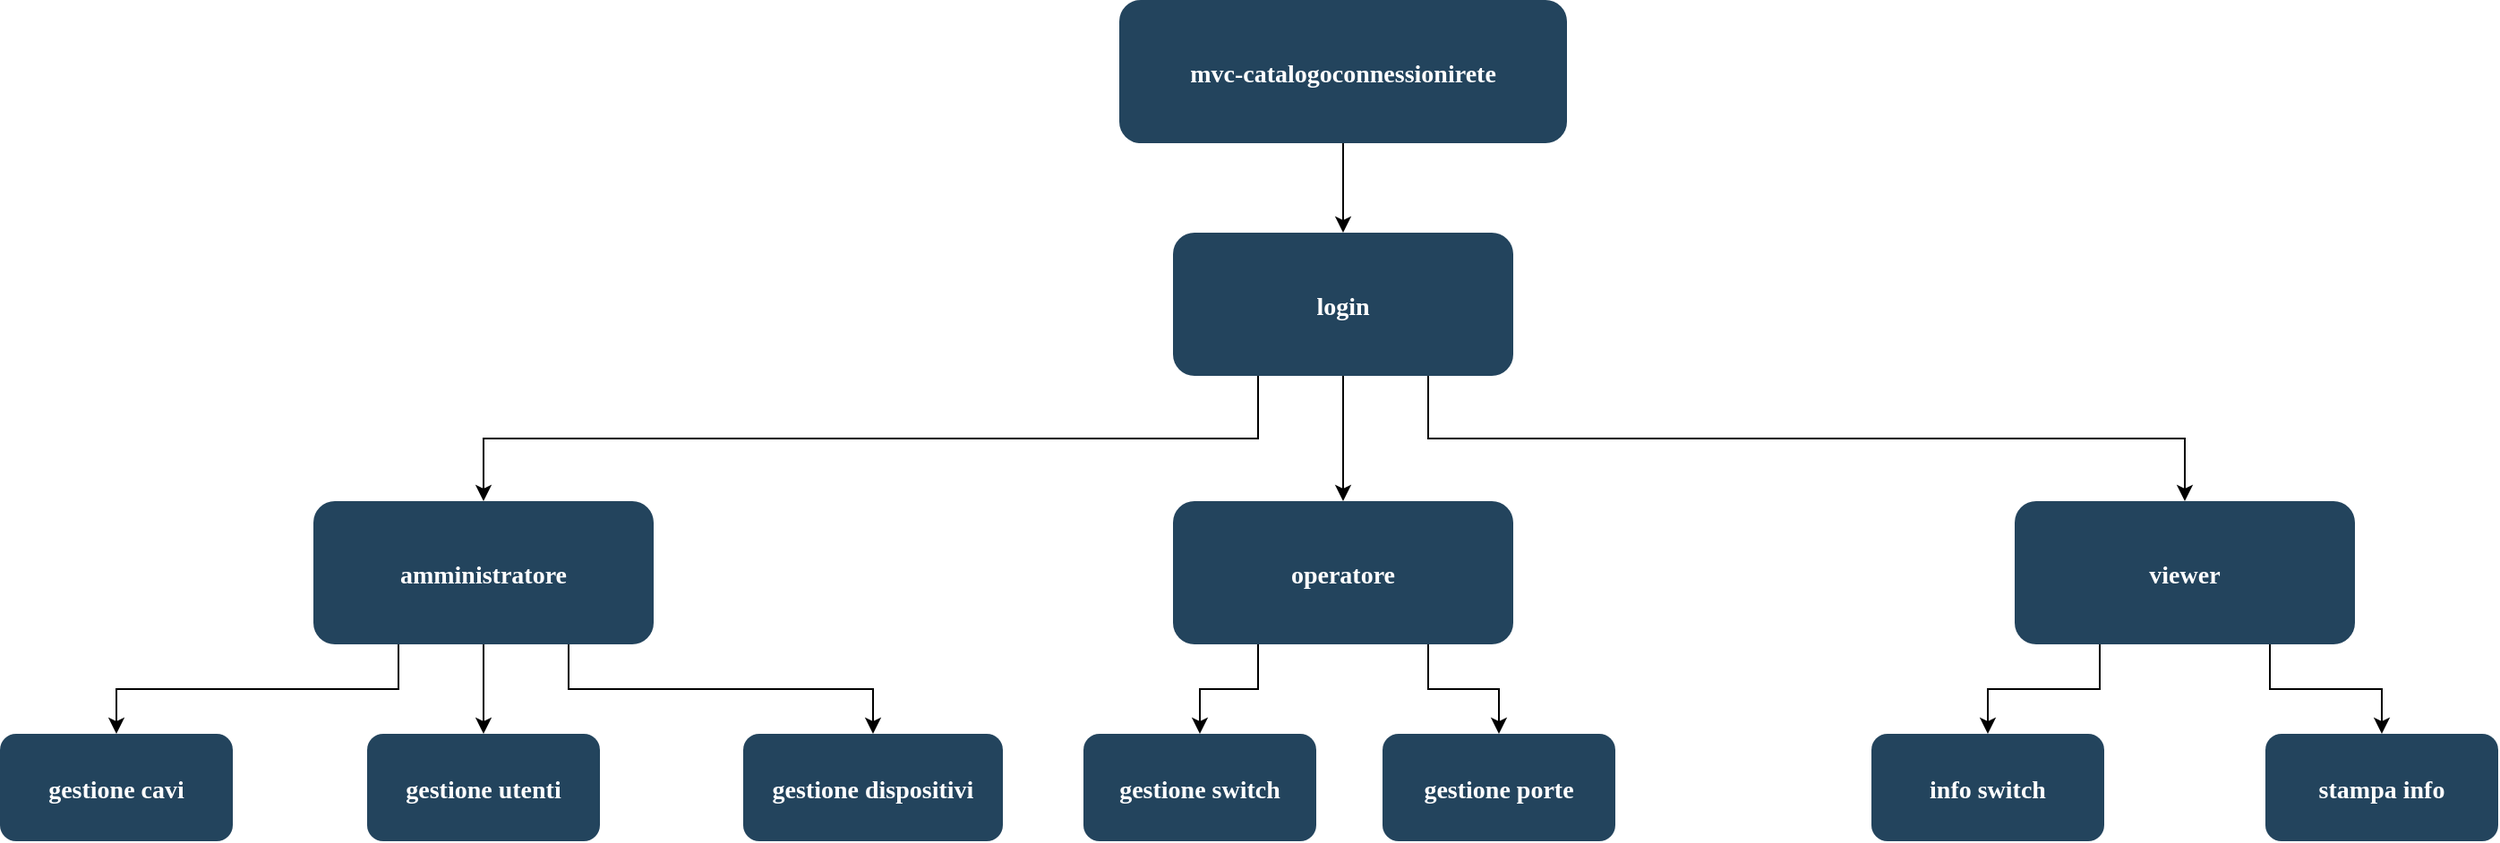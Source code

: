<mxfile version="14.0.4" type="device"><diagram name="Page-1" id="2c0d36ab-eaac-3732-788b-9136903baeff"><mxGraphModel dx="2031" dy="1019" grid="1" gridSize="10" guides="1" tooltips="1" connect="1" arrows="1" fold="1" page="1" pageScale="1.5" pageWidth="1169" pageHeight="827" background="#ffffff" math="0" shadow="0"><root><mxCell id="0"/><mxCell id="1" parent="0"/><mxCell id="00ARk8sP09lFQZ3-LfVc-123" style="edgeStyle=orthogonalEdgeStyle;rounded=0;orthogonalLoop=1;jettySize=auto;html=1;exitX=0.5;exitY=1;exitDx=0;exitDy=0;" edge="1" parent="1" source="2" target="10"><mxGeometry relative="1" as="geometry"/></mxCell><mxCell id="2" value="mvc-catalogoconnessionirete" style="rounded=1;fillColor=#23445D;gradientColor=none;strokeColor=none;fontColor=#FFFFFF;fontStyle=1;fontFamily=Tahoma;fontSize=14" parent="1" vertex="1"><mxGeometry x="730" y="110" width="250" height="80" as="geometry"/></mxCell><mxCell id="00ARk8sP09lFQZ3-LfVc-137" style="edgeStyle=orthogonalEdgeStyle;rounded=0;orthogonalLoop=1;jettySize=auto;html=1;exitX=0.25;exitY=1;exitDx=0;exitDy=0;entryX=0.5;entryY=0;entryDx=0;entryDy=0;" edge="1" parent="1" source="4" target="00ARk8sP09lFQZ3-LfVc-135"><mxGeometry relative="1" as="geometry"/></mxCell><mxCell id="00ARk8sP09lFQZ3-LfVc-138" style="edgeStyle=orthogonalEdgeStyle;rounded=0;orthogonalLoop=1;jettySize=auto;html=1;exitX=0.75;exitY=1;exitDx=0;exitDy=0;" edge="1" parent="1" source="4" target="00ARk8sP09lFQZ3-LfVc-136"><mxGeometry relative="1" as="geometry"/></mxCell><mxCell id="4" value="viewer" style="rounded=1;fillColor=#23445D;gradientColor=none;strokeColor=none;fontColor=#FFFFFF;fontStyle=1;fontFamily=Tahoma;fontSize=14" parent="1" vertex="1"><mxGeometry x="1230.0" y="390" width="190" height="80" as="geometry"/></mxCell><mxCell id="00ARk8sP09lFQZ3-LfVc-124" style="edgeStyle=orthogonalEdgeStyle;rounded=0;orthogonalLoop=1;jettySize=auto;html=1;exitX=0.5;exitY=1;exitDx=0;exitDy=0;entryX=0.5;entryY=0;entryDx=0;entryDy=0;" edge="1" parent="1" source="10" target="12"><mxGeometry relative="1" as="geometry"/></mxCell><mxCell id="00ARk8sP09lFQZ3-LfVc-125" style="edgeStyle=orthogonalEdgeStyle;rounded=0;orthogonalLoop=1;jettySize=auto;html=1;exitX=0.25;exitY=1;exitDx=0;exitDy=0;entryX=0.5;entryY=0;entryDx=0;entryDy=0;" edge="1" parent="1" source="10" target="13"><mxGeometry relative="1" as="geometry"/></mxCell><mxCell id="00ARk8sP09lFQZ3-LfVc-126" style="edgeStyle=orthogonalEdgeStyle;rounded=0;orthogonalLoop=1;jettySize=auto;html=1;exitX=0.75;exitY=1;exitDx=0;exitDy=0;entryX=0.5;entryY=0;entryDx=0;entryDy=0;" edge="1" parent="1" source="10" target="4"><mxGeometry relative="1" as="geometry"/></mxCell><mxCell id="10" value="login" style="rounded=1;fillColor=#23445D;gradientColor=none;strokeColor=none;fontColor=#FFFFFF;fontStyle=1;fontFamily=Tahoma;fontSize=14" parent="1" vertex="1"><mxGeometry x="760" y="240" width="190" height="80" as="geometry"/></mxCell><mxCell id="00ARk8sP09lFQZ3-LfVc-133" style="edgeStyle=orthogonalEdgeStyle;rounded=0;orthogonalLoop=1;jettySize=auto;html=1;exitX=0.25;exitY=1;exitDx=0;exitDy=0;entryX=0.5;entryY=0;entryDx=0;entryDy=0;" edge="1" parent="1" source="12" target="00ARk8sP09lFQZ3-LfVc-130"><mxGeometry relative="1" as="geometry"/></mxCell><mxCell id="00ARk8sP09lFQZ3-LfVc-134" style="edgeStyle=orthogonalEdgeStyle;rounded=0;orthogonalLoop=1;jettySize=auto;html=1;exitX=0.75;exitY=1;exitDx=0;exitDy=0;entryX=0.5;entryY=0;entryDx=0;entryDy=0;" edge="1" parent="1" source="12" target="00ARk8sP09lFQZ3-LfVc-132"><mxGeometry relative="1" as="geometry"/></mxCell><mxCell id="12" value="operatore" style="rounded=1;fillColor=#23445D;gradientColor=none;strokeColor=none;fontColor=#FFFFFF;fontStyle=1;fontFamily=Tahoma;fontSize=14" parent="1" vertex="1"><mxGeometry x="760.0" y="390" width="190" height="80" as="geometry"/></mxCell><mxCell id="00ARk8sP09lFQZ3-LfVc-127" style="edgeStyle=orthogonalEdgeStyle;rounded=0;orthogonalLoop=1;jettySize=auto;html=1;exitX=0.25;exitY=1;exitDx=0;exitDy=0;entryX=0.5;entryY=0;entryDx=0;entryDy=0;" edge="1" parent="1" source="13" target="16"><mxGeometry relative="1" as="geometry"/></mxCell><mxCell id="00ARk8sP09lFQZ3-LfVc-128" style="edgeStyle=orthogonalEdgeStyle;rounded=0;orthogonalLoop=1;jettySize=auto;html=1;exitX=0.5;exitY=1;exitDx=0;exitDy=0;entryX=0.5;entryY=0;entryDx=0;entryDy=0;" edge="1" parent="1" source="13" target="15"><mxGeometry relative="1" as="geometry"/></mxCell><mxCell id="00ARk8sP09lFQZ3-LfVc-129" style="edgeStyle=orthogonalEdgeStyle;rounded=0;orthogonalLoop=1;jettySize=auto;html=1;exitX=0.75;exitY=1;exitDx=0;exitDy=0;" edge="1" parent="1" source="13" target="17"><mxGeometry relative="1" as="geometry"/></mxCell><mxCell id="13" value="amministratore" style="rounded=1;fillColor=#23445D;gradientColor=none;strokeColor=none;fontColor=#FFFFFF;fontStyle=1;fontFamily=Tahoma;fontSize=14" parent="1" vertex="1"><mxGeometry x="280" y="390" width="190" height="80" as="geometry"/></mxCell><mxCell id="15" value="gestione utenti" style="rounded=1;fillColor=#23445D;gradientColor=none;strokeColor=none;fontColor=#FFFFFF;fontStyle=1;fontFamily=Tahoma;fontSize=14" parent="1" vertex="1"><mxGeometry x="310" y="520" width="130" height="60" as="geometry"/></mxCell><mxCell id="16" value="gestione cavi" style="rounded=1;fillColor=#23445D;gradientColor=none;strokeColor=none;fontColor=#FFFFFF;fontStyle=1;fontFamily=Tahoma;fontSize=14" parent="1" vertex="1"><mxGeometry x="105" y="520" width="130" height="60" as="geometry"/></mxCell><mxCell id="17" value="gestione dispositivi" style="rounded=1;fillColor=#23445D;gradientColor=none;strokeColor=none;fontColor=#FFFFFF;fontStyle=1;fontFamily=Tahoma;fontSize=14" parent="1" vertex="1"><mxGeometry x="520" y="520" width="145" height="60" as="geometry"/></mxCell><mxCell id="00ARk8sP09lFQZ3-LfVc-130" value="gestione switch" style="rounded=1;fillColor=#23445D;gradientColor=none;strokeColor=none;fontColor=#FFFFFF;fontStyle=1;fontFamily=Tahoma;fontSize=14" vertex="1" parent="1"><mxGeometry x="710" y="520" width="130" height="60" as="geometry"/></mxCell><mxCell id="00ARk8sP09lFQZ3-LfVc-132" value="gestione porte" style="rounded=1;fillColor=#23445D;gradientColor=none;strokeColor=none;fontColor=#FFFFFF;fontStyle=1;fontFamily=Tahoma;fontSize=14" vertex="1" parent="1"><mxGeometry x="877" y="520" width="130" height="60" as="geometry"/></mxCell><mxCell id="00ARk8sP09lFQZ3-LfVc-135" value="info switch" style="rounded=1;fillColor=#23445D;gradientColor=none;strokeColor=none;fontColor=#FFFFFF;fontStyle=1;fontFamily=Tahoma;fontSize=14" vertex="1" parent="1"><mxGeometry x="1150" y="520" width="130" height="60" as="geometry"/></mxCell><mxCell id="00ARk8sP09lFQZ3-LfVc-136" value="stampa info" style="rounded=1;fillColor=#23445D;gradientColor=none;strokeColor=none;fontColor=#FFFFFF;fontStyle=1;fontFamily=Tahoma;fontSize=14" vertex="1" parent="1"><mxGeometry x="1370" y="520" width="130" height="60" as="geometry"/></mxCell></root></mxGraphModel></diagram></mxfile>